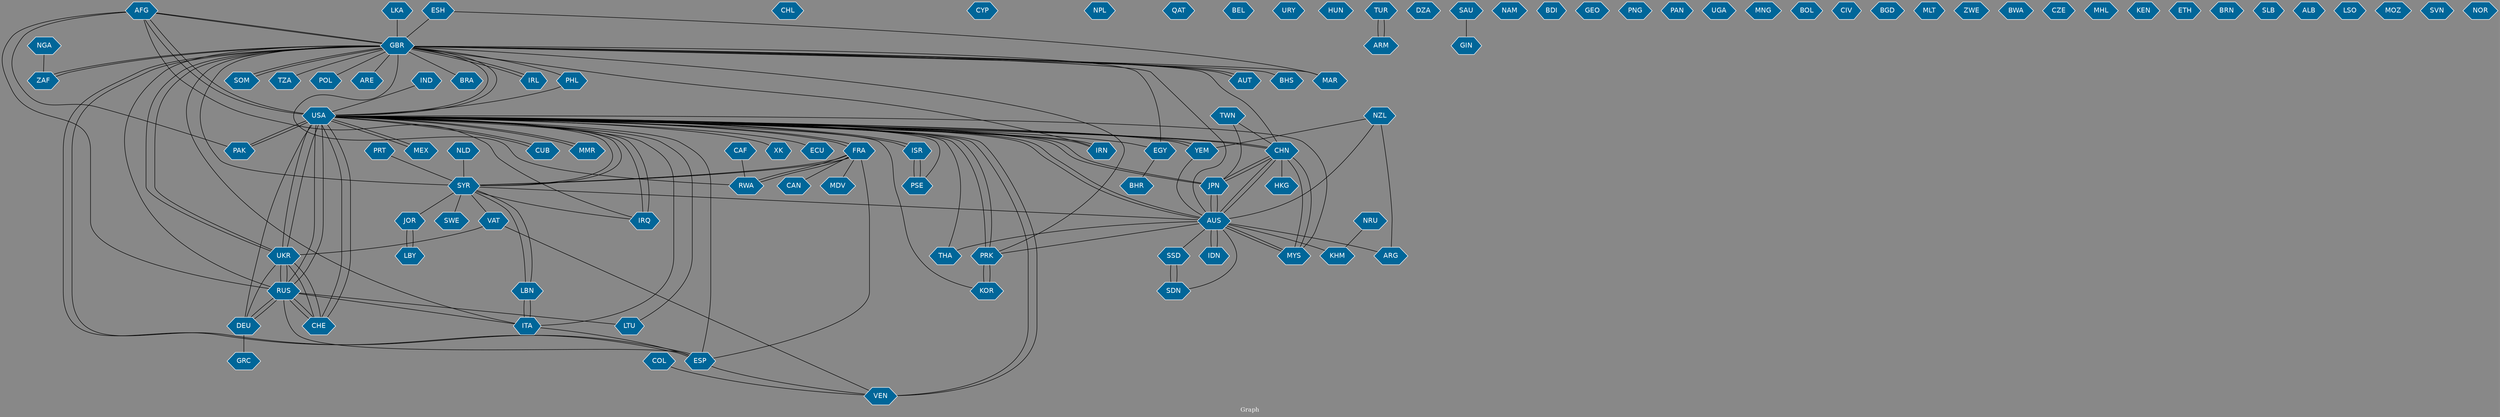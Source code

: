 // Countries together in item graph
graph {
	graph [bgcolor="#888888" fontcolor=white fontsize=12 label="Graph" outputorder=edgesfirst overlap=prism]
	node [color=white fillcolor="#006699" fontcolor=white fontname=Helvetica shape=hexagon style=filled]
	edge [arrowhead=open color=black fontcolor=white fontname=Courier fontsize=12]
		AFG [label=AFG]
		GBR [label=GBR]
		USA [label=USA]
		CHN [label=CHN]
		NRU [label=NRU]
		ZAF [label=ZAF]
		CHL [label=CHL]
		AUS [label=AUS]
		NGA [label=NGA]
		PRK [label=PRK]
		FRA [label=FRA]
		SYR [label=SYR]
		UKR [label=UKR]
		ISR [label=ISR]
		CHE [label=CHE]
		RUS [label=RUS]
		VEN [label=VEN]
		VAT [label=VAT]
		COL [label=COL]
		YEM [label=YEM]
		MYS [label=MYS]
		MDV [label=MDV]
		LBY [label=LBY]
		BRA [label=BRA]
		MEX [label=MEX]
		CYP [label=CYP]
		EGY [label=EGY]
		PAK [label=PAK]
		SDN [label=SDN]
		SSD [label=SSD]
		IRL [label=IRL]
		NPL [label=NPL]
		KOR [label=KOR]
		PSE [label=PSE]
		DEU [label=DEU]
		QAT [label=QAT]
		RWA [label=RWA]
		JOR [label=JOR]
		CAN [label=CAN]
		IND [label=IND]
		CUB [label=CUB]
		ESP [label=ESP]
		AUT [label=AUT]
		BHS [label=BHS]
		GRC [label=GRC]
		IRN [label=IRN]
		ITA [label=ITA]
		TWN [label=TWN]
		JPN [label=JPN]
		BEL [label=BEL]
		URY [label=URY]
		MMR [label=MMR]
		HUN [label=HUN]
		PHL [label=PHL]
		NLD [label=NLD]
		SOM [label=SOM]
		TUR [label=TUR]
		DZA [label=DZA]
		SAU [label=SAU]
		THA [label=THA]
		NAM [label=NAM]
		BDI [label=BDI]
		NZL [label=NZL]
		GEO [label=GEO]
		PNG [label=PNG]
		XK [label=XK]
		IRQ [label=IRQ]
		PAN [label=PAN]
		ECU [label=ECU]
		UGA [label=UGA]
		CAF [label=CAF]
		MNG [label=MNG]
		TZA [label=TZA]
		BOL [label=BOL]
		CIV [label=CIV]
		LBN [label=LBN]
		SWE [label=SWE]
		BGD [label=BGD]
		MLT [label=MLT]
		ZWE [label=ZWE]
		BWA [label=BWA]
		GIN [label=GIN]
		ARG [label=ARG]
		LKA [label=LKA]
		KHM [label=KHM]
		IDN [label=IDN]
		POL [label=POL]
		BHR [label=BHR]
		HKG [label=HKG]
		CZE [label=CZE]
		MHL [label=MHL]
		ESH [label=ESH]
		MAR [label=MAR]
		KEN [label=KEN]
		ARM [label=ARM]
		ETH [label=ETH]
		BRN [label=BRN]
		SLB [label=SLB]
		PRT [label=PRT]
		ARE [label=ARE]
		ALB [label=ALB]
		LSO [label=LSO]
		MOZ [label=MOZ]
		SVN [label=SVN]
		LTU [label=LTU]
		NOR [label=NOR]
			GBR -- IRN [weight=2]
			VEN -- USA [weight=1]
			SYR -- VAT [weight=2]
			USA -- THA [weight=1]
			CHE -- RUS [weight=3]
			AFG -- RUS [weight=1]
			TWN -- JPN [weight=1]
			AUS -- THA [weight=1]
			ARM -- TUR [weight=1]
			GBR -- ARE [weight=1]
			AFG -- GBR [weight=3]
			ESH -- MAR [weight=1]
			AFG -- USA [weight=1]
			AUS -- SSD [weight=1]
			CHE -- USA [weight=3]
			RUS -- LTU [weight=1]
			SYR -- LBN [weight=2]
			AUS -- JPN [weight=8]
			RUS -- DEU [weight=1]
			MYS -- CHN [weight=2]
			GBR -- RUS [weight=1]
			SDN -- SSD [weight=5]
			USA -- YEM [weight=3]
			JPN -- CHN [weight=2]
			GBR -- MAR [weight=1]
			PRK -- USA [weight=7]
			NZL -- ARG [weight=2]
			USA -- UKR [weight=31]
			USA -- IRN [weight=2]
			PRK -- GBR [weight=2]
			AUS -- KHM [weight=2]
			SDN -- AUS [weight=1]
			AUS -- ARG [weight=2]
			TWN -- CHN [weight=1]
			KOR -- PRK [weight=3]
			USA -- AFG [weight=2]
			DEU -- RUS [weight=1]
			JPN -- USA [weight=4]
			NGA -- ZAF [weight=1]
			KOR -- USA [weight=1]
			CHN -- USA [weight=1]
			AUS -- USA [weight=1]
			CHN -- GBR [weight=1]
			USA -- CHE [weight=2]
			LBY -- JOR [weight=1]
			PRT -- SYR [weight=1]
			YEM -- AUS [weight=1]
			FRA -- CAN [weight=1]
			CHN -- AUS [weight=4]
			GBR -- RWA [weight=2]
			COL -- VEN [weight=1]
			USA -- SYR [weight=1]
			RWA -- FRA [weight=2]
			USA -- IRQ [weight=3]
			GBR -- SOM [weight=1]
			GBR -- IRL [weight=2]
			CHN -- JPN [weight=3]
			EGY -- GBR [weight=1]
			LBN -- SYR [weight=2]
			UKR -- USA [weight=25]
			USA -- RUS [weight=30]
			PAK -- AFG [weight=1]
			PSE -- ISR [weight=10]
			ISR -- USA [weight=3]
			DEU -- GRC [weight=1]
			VAT -- UKR [weight=1]
			USA -- ESP [weight=2]
			NRU -- KHM [weight=1]
			PSE -- USA [weight=1]
			JPN -- AUS [weight=1]
			AUS -- IDN [weight=1]
			GBR -- AUS [weight=1]
			TUR -- ARM [weight=1]
			GBR -- SYR [weight=5]
			IDN -- AUS [weight=1]
			GBR -- BHS [weight=1]
			FRA -- USA [weight=2]
			FRA -- MDV [weight=2]
			ISR -- PSE [weight=5]
			LKA -- GBR [weight=2]
			PHL -- USA [weight=1]
			USA -- MYS [weight=1]
			USA -- ITA [weight=1]
			GBR -- BRA [weight=1]
			PAK -- USA [weight=1]
			MYS -- AUS [weight=2]
			CUB -- USA [weight=1]
			ESP -- FRA [weight=1]
			SYR -- IRQ [weight=1]
			USA -- ECU [weight=1]
			NZL -- YEM [weight=1]
			EGY -- BHR [weight=1]
			USA -- XK [weight=1]
			ESP -- VEN [weight=1]
			UKR -- CHE [weight=9]
			GBR -- AFG [weight=1]
			SYR -- JOR [weight=5]
			ESH -- GBR [weight=2]
			NLD -- SYR [weight=1]
			UKR -- GBR [weight=1]
			VAT -- VEN [weight=1]
			FRA -- SYR [weight=2]
			MEX -- USA [weight=2]
			SOM -- GBR [weight=1]
			USA -- JPN [weight=4]
			USA -- MEX [weight=1]
			IRL -- GBR [weight=2]
			LBN -- ITA [weight=3]
			PRK -- KOR [weight=2]
			RUS -- UKR [weight=98]
			MMR -- USA [weight=1]
			USA -- FRA [weight=1]
			IRN -- USA [weight=6]
			GBR -- POL [weight=1]
			ESP -- GBR [weight=1]
			GBR -- USA [weight=3]
			USA -- DEU [weight=3]
			GBR -- ZAF [weight=3]
			USA -- PAK [weight=1]
			USA -- PRK [weight=2]
			SYR -- AUS [weight=2]
			USA -- ISR [weight=4]
			USA -- AUS [weight=2]
			SYR -- USA [weight=1]
			DEU -- UKR [weight=1]
			UKR -- RUS [weight=91]
			AUS -- PRK [weight=1]
			ITA -- LBN [weight=1]
			ZAF -- GBR [weight=1]
			CAF -- RWA [weight=1]
			USA -- EGY [weight=2]
			IRQ -- USA [weight=4]
			GBR -- TZA [weight=1]
			NZL -- AUS [weight=1]
			RUS -- CHE [weight=1]
			SAU -- GIN [weight=1]
			GBR -- UKR [weight=1]
			YEM -- USA [weight=1]
			USA -- LTU [weight=1]
			JOR -- LBY [weight=2]
			AFG -- IRQ [weight=2]
			RUS -- USA [weight=25]
			CHE -- UKR [weight=8]
			USA -- CUB [weight=4]
			RUS -- ITA [weight=1]
			USA -- VEN [weight=2]
			SYR -- SWE [weight=1]
			GBR -- ESP [weight=1]
			GBR -- ITA [weight=1]
			USA -- MMR [weight=1]
			USA -- CHN [weight=1]
			SYR -- FRA [weight=1]
			AUT -- GBR [weight=1]
			CHN -- MYS [weight=1]
			GBR -- AUT [weight=1]
			AUS -- CHN [weight=3]
			FRA -- RWA [weight=1]
			RUS -- ESP [weight=1]
			SSD -- SDN [weight=3]
			USA -- GBR [weight=4]
			GBR -- PHL [weight=1]
			ITA -- ESP [weight=1]
			IND -- USA [weight=2]
			CHN -- HKG [weight=2]
			AUS -- MYS [weight=1]
}